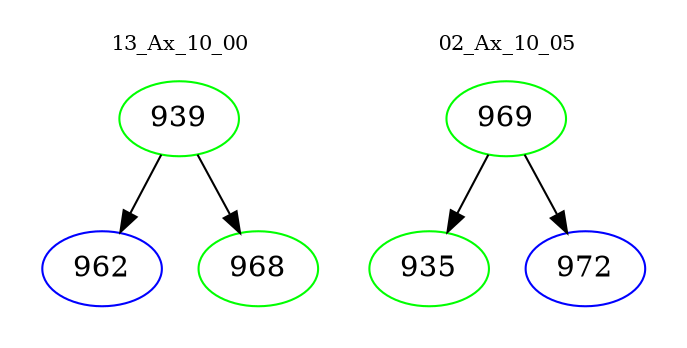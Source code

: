 digraph{
subgraph cluster_0 {
color = white
label = "13_Ax_10_00";
fontsize=10;
T0_939 [label="939", color="green"]
T0_939 -> T0_962 [color="black"]
T0_962 [label="962", color="blue"]
T0_939 -> T0_968 [color="black"]
T0_968 [label="968", color="green"]
}
subgraph cluster_1 {
color = white
label = "02_Ax_10_05";
fontsize=10;
T1_969 [label="969", color="green"]
T1_969 -> T1_935 [color="black"]
T1_935 [label="935", color="green"]
T1_969 -> T1_972 [color="black"]
T1_972 [label="972", color="blue"]
}
}
